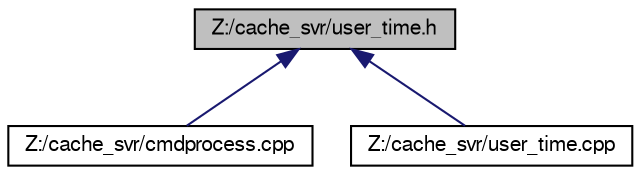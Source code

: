 digraph G
{
  bgcolor="transparent";
  edge [fontname="FreeSans",fontsize="10",labelfontname="FreeSans",labelfontsize="10"];
  node [fontname="FreeSans",fontsize="10",shape=record];
  Node1 [label="Z:/cache_svr/user_time.h",height=0.2,width=0.4,color="black", fillcolor="grey75", style="filled" fontcolor="black"];
  Node1 -> Node2 [dir=back,color="midnightblue",fontsize="10",style="solid",fontname="FreeSans"];
  Node2 [label="Z:/cache_svr/cmdprocess.cpp",height=0.2,width=0.4,color="black",URL="$cmdprocess_8cpp.html",tooltip="为benchapi.cpp中的函数提供子函数，包括插入分数，提取分数等。..."];
  Node1 -> Node3 [dir=back,color="midnightblue",fontsize="10",style="solid",fontname="FreeSans"];
  Node3 [label="Z:/cache_svr/user_time.cpp",height=0.2,width=0.4,color="black",URL="$user__time_8cpp.html",tooltip="实现跟时间戳有关的函数。"];
}
